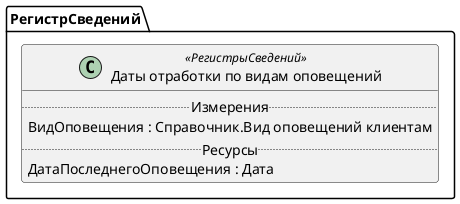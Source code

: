 ﻿@startuml ДатыОтработкиПоВидамОповещений
'!include templates.wsd
'..\include templates.wsd
class РегистрСведений.ДатыОтработкиПоВидамОповещений as "Даты отработки по видам оповещений" <<РегистрыСведений>>
{
..Измерения..
ВидОповещения : Справочник.Вид оповещений клиентам
..Ресурсы..
ДатаПоследнегоОповещения : Дата
}
@enduml
